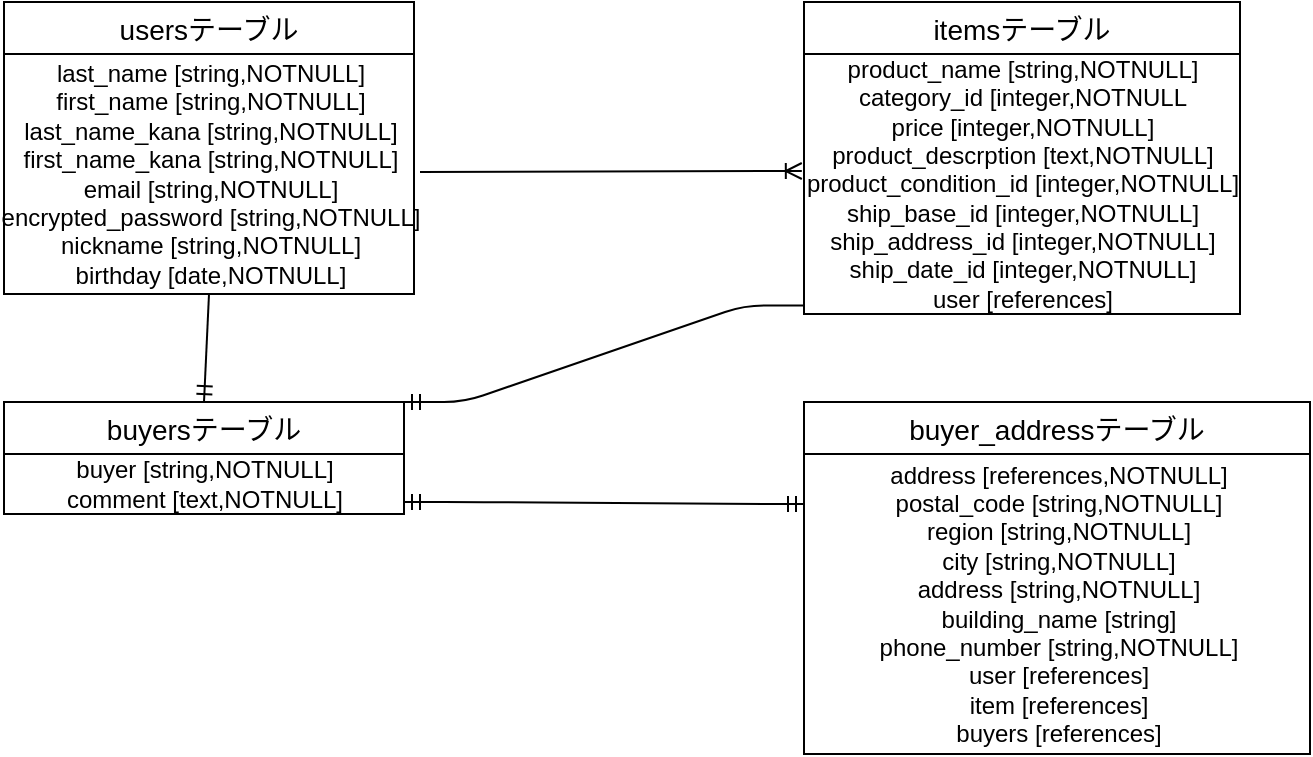 <mxfile>
    <diagram id="4smv5PkunsdxWv59YWd9" name="ページ1">
        <mxGraphModel dx="774" dy="572" grid="1" gridSize="10" guides="1" tooltips="1" connect="1" arrows="1" fold="1" page="1" pageScale="1" pageWidth="827" pageHeight="1169" math="0" shadow="0">
            <root>
                <mxCell id="0"/>
                <mxCell id="1" parent="0"/>
                <mxCell id="2" value="usersテーブル" style="swimlane;fontStyle=0;childLayout=stackLayout;horizontal=1;startSize=26;horizontalStack=0;resizeParent=1;resizeParentMax=0;resizeLast=0;collapsible=1;marginBottom=0;align=center;fontSize=14;" parent="1" vertex="1">
                    <mxGeometry x="40" y="80" width="205" height="146" as="geometry"/>
                </mxCell>
                <mxCell id="6" value="last_name [string,NOTNULL]&lt;br&gt;first_name [string,NOTNULL]&lt;br&gt;last_name_kana [string,NOTNULL]&lt;br&gt;first_name_kana [string,NOTNULL]&lt;br&gt;email [string,NOTNULL]&lt;br&gt;encrypted_password [string,NOTNULL]&lt;br&gt;nickname [string,NOTNULL]&lt;br&gt;birthday [date,NOTNULL]" style="text;html=1;align=center;verticalAlign=middle;resizable=0;points=[];autosize=1;" parent="2" vertex="1">
                    <mxGeometry y="26" width="205" height="120" as="geometry"/>
                </mxCell>
                <mxCell id="20" value="itemsテーブル" style="swimlane;fontStyle=0;childLayout=stackLayout;horizontal=1;startSize=26;horizontalStack=0;resizeParent=1;resizeParentMax=0;resizeLast=0;collapsible=1;marginBottom=0;align=center;fontSize=14;" parent="1" vertex="1">
                    <mxGeometry x="440" y="80" width="218" height="156" as="geometry"/>
                </mxCell>
                <mxCell id="26" value="product_name [string,NOTNULL]&lt;br&gt;category_id [integer,NOTNULL&lt;br&gt;price [integer,NOTNULL]&lt;br&gt;product_descrption [text,NOTNULL]&lt;br&gt;product_condition_id [integer,NOTNULL]&lt;br&gt;ship_base_id [integer,NOTNULL]&lt;br&gt;ship_address_id [integer,NOTNULL]&lt;br&gt;ship_date_id [integer,NOTNULL]&lt;br&gt;user [references]" style="text;html=1;align=center;verticalAlign=middle;resizable=0;points=[];autosize=1;" parent="20" vertex="1">
                    <mxGeometry y="26" width="218" height="130" as="geometry"/>
                </mxCell>
                <mxCell id="27" value="" style="fontSize=12;html=1;endArrow=ERoneToMany;entryX=-0.005;entryY=0.45;entryDx=0;entryDy=0;entryPerimeter=0;" parent="1" target="26" edge="1">
                    <mxGeometry width="100" height="100" relative="1" as="geometry">
                        <mxPoint x="248" y="165" as="sourcePoint"/>
                        <mxPoint x="330" y="80" as="targetPoint"/>
                    </mxGeometry>
                </mxCell>
                <mxCell id="28" value="buyersテーブル" style="swimlane;fontStyle=0;childLayout=stackLayout;horizontal=1;startSize=26;horizontalStack=0;resizeParent=1;resizeParentMax=0;resizeLast=0;collapsible=1;marginBottom=0;align=center;fontSize=14;" parent="1" vertex="1">
                    <mxGeometry x="40" y="280" width="200" height="56" as="geometry"/>
                </mxCell>
                <mxCell id="34" value="buyer [string,NOTNULL]&lt;br&gt;comment [text,NOTNULL]" style="text;html=1;align=center;verticalAlign=middle;resizable=0;points=[];autosize=1;" parent="28" vertex="1">
                    <mxGeometry y="26" width="200" height="30" as="geometry"/>
                </mxCell>
                <mxCell id="36" value="buyer_addressテーブル" style="swimlane;fontStyle=0;childLayout=stackLayout;horizontal=1;startSize=26;horizontalStack=0;resizeParent=1;resizeParentMax=0;resizeLast=0;collapsible=1;marginBottom=0;align=center;fontSize=14;" parent="1" vertex="1">
                    <mxGeometry x="440" y="280" width="253" height="176" as="geometry"/>
                </mxCell>
                <mxCell id="40" value="address [references,NOTNULL]&lt;br&gt;postal_code [string,NOTNULL]&lt;br&gt;region [string,NOTNULL]&lt;br&gt;city [string,NOTNULL]&lt;br&gt;address [string,NOTNULL]&lt;br&gt;building_name [string]&lt;br&gt;phone_number [string,NOTNULL]&lt;br&gt;user [references]&lt;br&gt;item [references]&lt;br&gt;buyers [references]" style="text;html=1;align=center;verticalAlign=middle;resizable=0;points=[];autosize=1;" parent="36" vertex="1">
                    <mxGeometry y="26" width="253" height="150" as="geometry"/>
                </mxCell>
                <mxCell id="41" value="" style="edgeStyle=entityRelationEdgeStyle;fontSize=12;html=1;endArrow=ERmandOne;startArrow=ERmandOne;" parent="1" edge="1">
                    <mxGeometry width="100" height="100" relative="1" as="geometry">
                        <mxPoint x="240" y="330" as="sourcePoint"/>
                        <mxPoint x="440" y="331" as="targetPoint"/>
                    </mxGeometry>
                </mxCell>
                <mxCell id="42" value="" style="edgeStyle=entityRelationEdgeStyle;fontSize=12;html=1;endArrow=ERmandOne;entryX=1;entryY=0;entryDx=0;entryDy=0;exitX=0;exitY=0.967;exitDx=0;exitDy=0;exitPerimeter=0;" parent="1" source="26" target="28" edge="1">
                    <mxGeometry width="100" height="100" relative="1" as="geometry">
                        <mxPoint x="520" y="340" as="sourcePoint"/>
                        <mxPoint x="620" y="240" as="targetPoint"/>
                    </mxGeometry>
                </mxCell>
                <mxCell id="56" value="" style="fontSize=12;html=1;endArrow=ERmandOne;exitX=0.5;exitY=1;exitDx=0;exitDy=0;entryX=0.5;entryY=0;entryDx=0;entryDy=0;" edge="1" parent="1" source="2" target="28">
                    <mxGeometry width="100" height="100" relative="1" as="geometry">
                        <mxPoint x="60" y="380" as="sourcePoint"/>
                        <mxPoint x="160" y="280" as="targetPoint"/>
                    </mxGeometry>
                </mxCell>
            </root>
        </mxGraphModel>
    </diagram>
</mxfile>